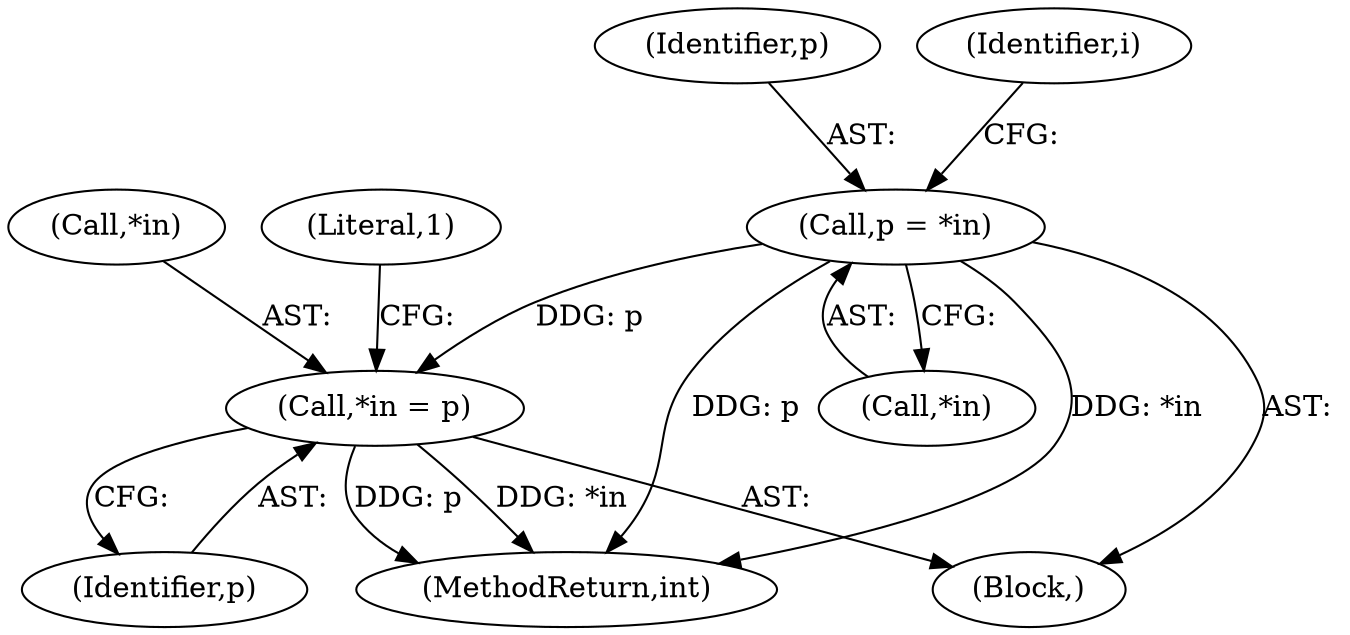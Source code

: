 digraph "0_openssl_cc598f321fbac9c04da5766243ed55d55948637d@pointer" {
"1000515" [label="(Call,p = *in)"];
"1000607" [label="(Call,*in = p)"];
"1000610" [label="(Identifier,p)"];
"1001021" [label="(MethodReturn,int)"];
"1000608" [label="(Call,*in)"];
"1000612" [label="(Literal,1)"];
"1000607" [label="(Call,*in = p)"];
"1000516" [label="(Identifier,p)"];
"1000515" [label="(Call,p = *in)"];
"1000517" [label="(Call,*in)"];
"1000522" [label="(Identifier,i)"];
"1000204" [label="(Block,)"];
"1000515" -> "1000204"  [label="AST: "];
"1000515" -> "1000517"  [label="CFG: "];
"1000516" -> "1000515"  [label="AST: "];
"1000517" -> "1000515"  [label="AST: "];
"1000522" -> "1000515"  [label="CFG: "];
"1000515" -> "1001021"  [label="DDG: p"];
"1000515" -> "1001021"  [label="DDG: *in"];
"1000515" -> "1000607"  [label="DDG: p"];
"1000607" -> "1000204"  [label="AST: "];
"1000607" -> "1000610"  [label="CFG: "];
"1000608" -> "1000607"  [label="AST: "];
"1000610" -> "1000607"  [label="AST: "];
"1000612" -> "1000607"  [label="CFG: "];
"1000607" -> "1001021"  [label="DDG: p"];
"1000607" -> "1001021"  [label="DDG: *in"];
}
